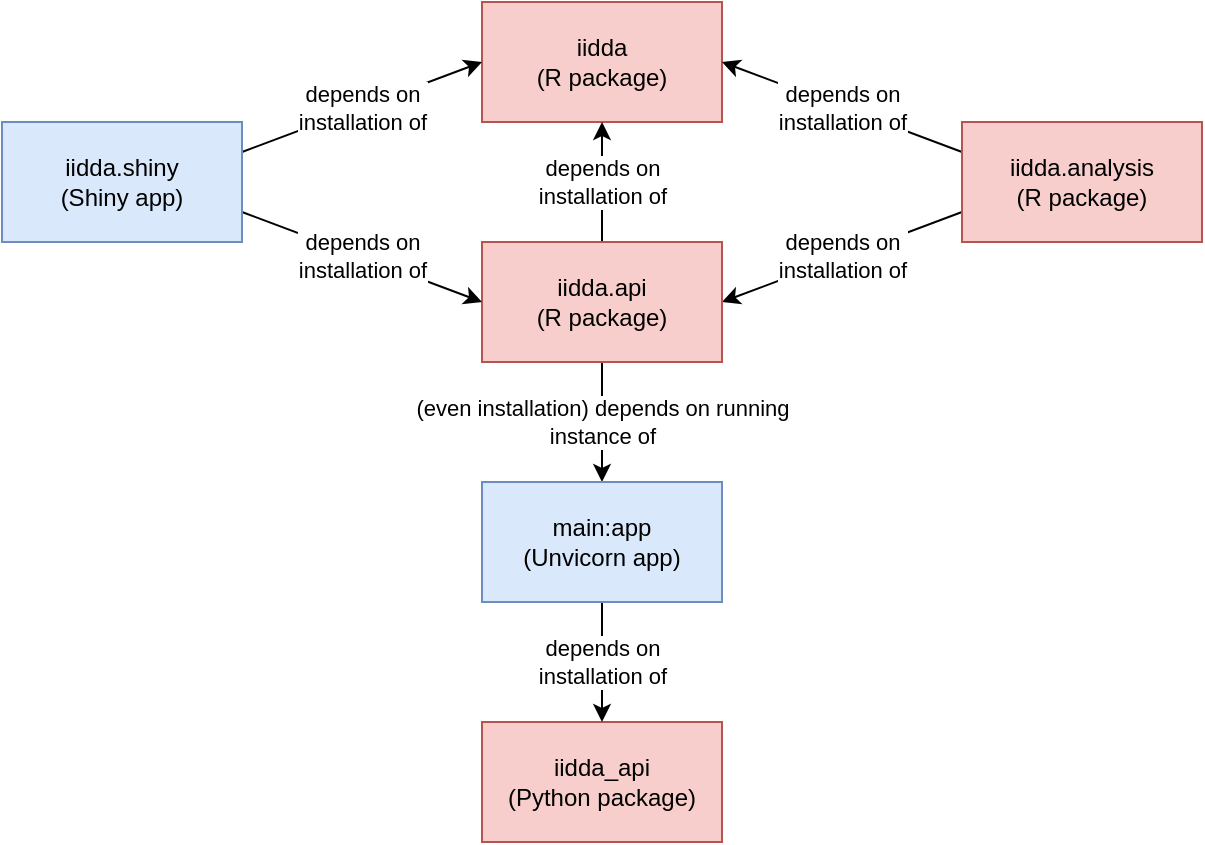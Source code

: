 <mxfile>
    <diagram id="9T2waZDiWBIf4p5qTyKb" name="Page-1">
        <mxGraphModel dx="795" dy="555" grid="1" gridSize="10" guides="1" tooltips="1" connect="1" arrows="1" fold="1" page="1" pageScale="1" pageWidth="500" pageHeight="780" math="0" shadow="0">
            <root>
                <mxCell id="0"/>
                <mxCell id="1" parent="0"/>
                <mxCell id="2" value="iidda&lt;br&gt;(R package)" style="rounded=0;whiteSpace=wrap;html=1;fillColor=#f8cecc;strokeColor=#b85450;" vertex="1" parent="1">
                    <mxGeometry x="240" width="120" height="60" as="geometry"/>
                </mxCell>
                <mxCell id="19" value="depends on&lt;br&gt;installation of" style="edgeStyle=none;html=1;exitX=0;exitY=0.25;exitDx=0;exitDy=0;entryX=1;entryY=0.5;entryDx=0;entryDy=0;" edge="1" parent="1" source="3" target="2">
                    <mxGeometry relative="1" as="geometry"/>
                </mxCell>
                <mxCell id="20" value="depends on&lt;br&gt;installation of" style="edgeStyle=none;html=1;exitX=0;exitY=0.75;exitDx=0;exitDy=0;entryX=1;entryY=0.5;entryDx=0;entryDy=0;" edge="1" parent="1" source="3" target="5">
                    <mxGeometry relative="1" as="geometry"/>
                </mxCell>
                <mxCell id="3" value="iidda.analysis&lt;br&gt;(R package)" style="rounded=0;whiteSpace=wrap;html=1;fillColor=#f8cecc;strokeColor=#b85450;" vertex="1" parent="1">
                    <mxGeometry x="480" y="60" width="120" height="60" as="geometry"/>
                </mxCell>
                <mxCell id="4" value="iidda_api&lt;br&gt;(Python package)" style="rounded=0;whiteSpace=wrap;html=1;fillColor=#f8cecc;strokeColor=#b85450;" vertex="1" parent="1">
                    <mxGeometry x="240" y="360" width="120" height="60" as="geometry"/>
                </mxCell>
                <mxCell id="10" value="(even installation) depends on running&lt;br&gt;instance of" style="edgeStyle=none;html=1;exitX=0.5;exitY=1;exitDx=0;exitDy=0;entryX=0.5;entryY=0;entryDx=0;entryDy=0;" edge="1" parent="1" source="5" target="8">
                    <mxGeometry relative="1" as="geometry"/>
                </mxCell>
                <mxCell id="13" value="depends on&lt;br&gt;installation of" style="edgeStyle=none;html=1;exitX=0.5;exitY=0;exitDx=0;exitDy=0;entryX=0.5;entryY=1;entryDx=0;entryDy=0;" edge="1" parent="1" source="5" target="2">
                    <mxGeometry relative="1" as="geometry"/>
                </mxCell>
                <mxCell id="5" value="iidda.api&lt;br&gt;(R package)" style="rounded=0;whiteSpace=wrap;html=1;fillColor=#f8cecc;strokeColor=#b85450;" vertex="1" parent="1">
                    <mxGeometry x="240" y="120" width="120" height="60" as="geometry"/>
                </mxCell>
                <mxCell id="16" value="depends on&lt;br&gt;installation of" style="edgeStyle=none;html=1;exitX=1;exitY=0.25;exitDx=0;exitDy=0;entryX=0;entryY=0.5;entryDx=0;entryDy=0;" edge="1" parent="1" source="6" target="2">
                    <mxGeometry relative="1" as="geometry"/>
                </mxCell>
                <mxCell id="17" value="depends on&lt;br&gt;installation of" style="edgeStyle=none;html=1;exitX=1;exitY=0.75;exitDx=0;exitDy=0;entryX=0;entryY=0.5;entryDx=0;entryDy=0;" edge="1" parent="1" source="6" target="5">
                    <mxGeometry relative="1" as="geometry"/>
                </mxCell>
                <mxCell id="6" value="iidda.shiny&lt;br&gt;(Shiny app)" style="rounded=0;whiteSpace=wrap;html=1;fillColor=#dae8fc;strokeColor=#6c8ebf;" vertex="1" parent="1">
                    <mxGeometry y="60" width="120" height="60" as="geometry"/>
                </mxCell>
                <mxCell id="11" value="depends on&lt;br&gt;installation of" style="edgeStyle=none;html=1;exitX=0.5;exitY=1;exitDx=0;exitDy=0;entryX=0.5;entryY=0;entryDx=0;entryDy=0;" edge="1" parent="1" source="8" target="4">
                    <mxGeometry relative="1" as="geometry"/>
                </mxCell>
                <mxCell id="8" value="main:app&lt;br&gt;(Unvicorn app)" style="rounded=0;whiteSpace=wrap;html=1;fillColor=#dae8fc;strokeColor=#6c8ebf;" vertex="1" parent="1">
                    <mxGeometry x="240" y="240" width="120" height="60" as="geometry"/>
                </mxCell>
            </root>
        </mxGraphModel>
    </diagram>
</mxfile>